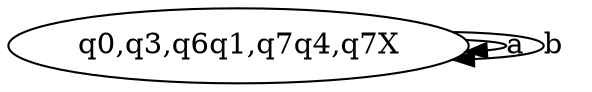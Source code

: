 digraph "first_DFA" {
	"q0,q3,q6q1,q7q4,q7X" -> "q0,q3,q6q1,q7q4,q7X" [label="a"]
	"q0,q3,q6q1,q7q4,q7X" -> "q0,q3,q6q1,q7q4,q7X" [label="b"]
}